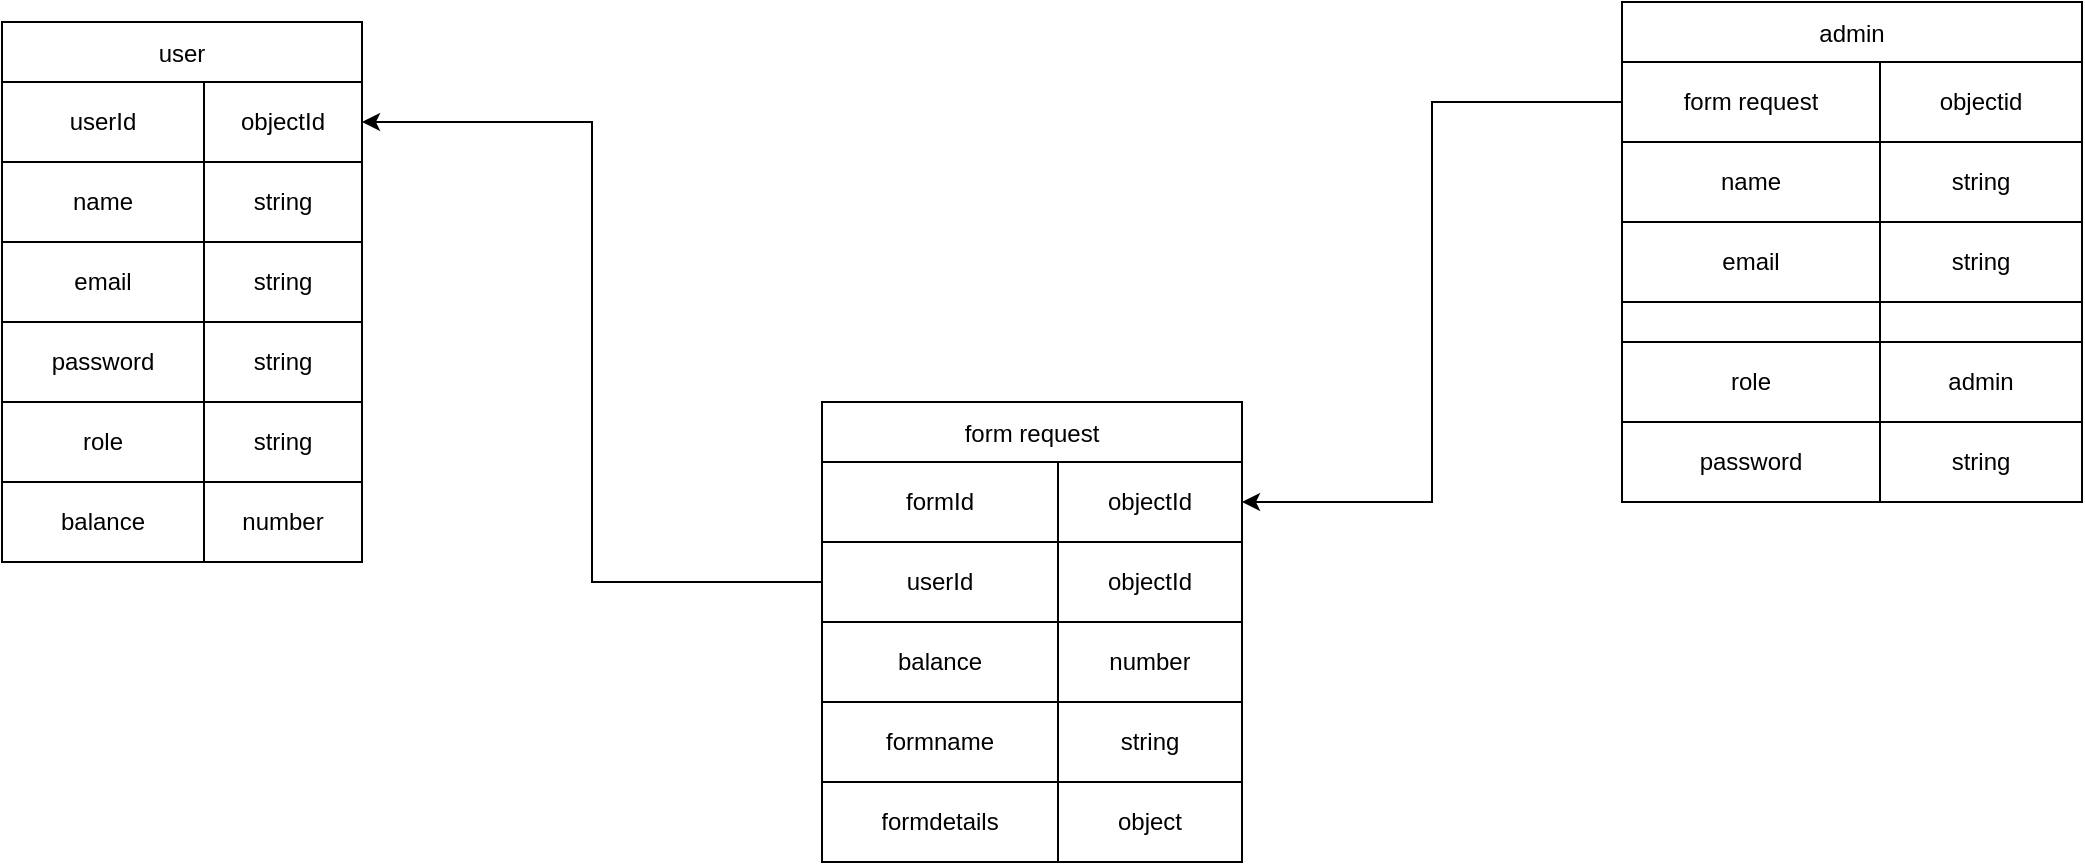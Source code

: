 <mxfile version="24.8.6">
  <diagram name="Page-1" id="-JleCfr5CJLuDCx_eIqq">
    <mxGraphModel dx="1434" dy="746" grid="1" gridSize="10" guides="1" tooltips="1" connect="1" arrows="1" fold="1" page="1" pageScale="1" pageWidth="1100" pageHeight="850" math="0" shadow="0">
      <root>
        <mxCell id="0" />
        <mxCell id="1" parent="0" />
        <mxCell id="At_B0cecfH9UpEj08aHi-1" value="user" style="shape=table;startSize=30;container=1;collapsible=0;childLayout=tableLayout;" vertex="1" parent="1">
          <mxGeometry x="20" y="100" width="180" height="270" as="geometry" />
        </mxCell>
        <mxCell id="At_B0cecfH9UpEj08aHi-2" value="" style="shape=tableRow;horizontal=0;startSize=0;swimlaneHead=0;swimlaneBody=0;strokeColor=inherit;top=0;left=0;bottom=0;right=0;collapsible=0;dropTarget=0;fillColor=none;points=[[0,0.5],[1,0.5]];portConstraint=eastwest;" vertex="1" parent="At_B0cecfH9UpEj08aHi-1">
          <mxGeometry y="30" width="180" height="40" as="geometry" />
        </mxCell>
        <mxCell id="At_B0cecfH9UpEj08aHi-3" value="userId" style="shape=partialRectangle;html=1;whiteSpace=wrap;connectable=0;strokeColor=inherit;overflow=hidden;fillColor=none;top=0;left=0;bottom=0;right=0;pointerEvents=1;" vertex="1" parent="At_B0cecfH9UpEj08aHi-2">
          <mxGeometry width="101" height="40" as="geometry">
            <mxRectangle width="101" height="40" as="alternateBounds" />
          </mxGeometry>
        </mxCell>
        <mxCell id="At_B0cecfH9UpEj08aHi-4" value="objectId" style="shape=partialRectangle;html=1;whiteSpace=wrap;connectable=0;strokeColor=inherit;overflow=hidden;fillColor=none;top=0;left=0;bottom=0;right=0;pointerEvents=1;" vertex="1" parent="At_B0cecfH9UpEj08aHi-2">
          <mxGeometry x="101" width="79" height="40" as="geometry">
            <mxRectangle width="79" height="40" as="alternateBounds" />
          </mxGeometry>
        </mxCell>
        <mxCell id="At_B0cecfH9UpEj08aHi-5" value="" style="shape=tableRow;horizontal=0;startSize=0;swimlaneHead=0;swimlaneBody=0;strokeColor=inherit;top=0;left=0;bottom=0;right=0;collapsible=0;dropTarget=0;fillColor=none;points=[[0,0.5],[1,0.5]];portConstraint=eastwest;" vertex="1" parent="At_B0cecfH9UpEj08aHi-1">
          <mxGeometry y="70" width="180" height="40" as="geometry" />
        </mxCell>
        <mxCell id="At_B0cecfH9UpEj08aHi-6" value="name" style="shape=partialRectangle;html=1;whiteSpace=wrap;connectable=0;strokeColor=inherit;overflow=hidden;fillColor=none;top=0;left=0;bottom=0;right=0;pointerEvents=1;" vertex="1" parent="At_B0cecfH9UpEj08aHi-5">
          <mxGeometry width="101" height="40" as="geometry">
            <mxRectangle width="101" height="40" as="alternateBounds" />
          </mxGeometry>
        </mxCell>
        <mxCell id="At_B0cecfH9UpEj08aHi-7" value="string" style="shape=partialRectangle;html=1;whiteSpace=wrap;connectable=0;strokeColor=inherit;overflow=hidden;fillColor=none;top=0;left=0;bottom=0;right=0;pointerEvents=1;" vertex="1" parent="At_B0cecfH9UpEj08aHi-5">
          <mxGeometry x="101" width="79" height="40" as="geometry">
            <mxRectangle width="79" height="40" as="alternateBounds" />
          </mxGeometry>
        </mxCell>
        <mxCell id="At_B0cecfH9UpEj08aHi-8" value="" style="shape=tableRow;horizontal=0;startSize=0;swimlaneHead=0;swimlaneBody=0;strokeColor=inherit;top=0;left=0;bottom=0;right=0;collapsible=0;dropTarget=0;fillColor=none;points=[[0,0.5],[1,0.5]];portConstraint=eastwest;" vertex="1" parent="At_B0cecfH9UpEj08aHi-1">
          <mxGeometry y="110" width="180" height="40" as="geometry" />
        </mxCell>
        <mxCell id="At_B0cecfH9UpEj08aHi-9" value="email" style="shape=partialRectangle;html=1;whiteSpace=wrap;connectable=0;strokeColor=inherit;overflow=hidden;fillColor=none;top=0;left=0;bottom=0;right=0;pointerEvents=1;" vertex="1" parent="At_B0cecfH9UpEj08aHi-8">
          <mxGeometry width="101" height="40" as="geometry">
            <mxRectangle width="101" height="40" as="alternateBounds" />
          </mxGeometry>
        </mxCell>
        <mxCell id="At_B0cecfH9UpEj08aHi-10" value="string" style="shape=partialRectangle;html=1;whiteSpace=wrap;connectable=0;strokeColor=inherit;overflow=hidden;fillColor=none;top=0;left=0;bottom=0;right=0;pointerEvents=1;" vertex="1" parent="At_B0cecfH9UpEj08aHi-8">
          <mxGeometry x="101" width="79" height="40" as="geometry">
            <mxRectangle width="79" height="40" as="alternateBounds" />
          </mxGeometry>
        </mxCell>
        <mxCell id="At_B0cecfH9UpEj08aHi-11" value="" style="shape=tableRow;horizontal=0;startSize=0;swimlaneHead=0;swimlaneBody=0;strokeColor=inherit;top=0;left=0;bottom=0;right=0;collapsible=0;dropTarget=0;fillColor=none;points=[[0,0.5],[1,0.5]];portConstraint=eastwest;" vertex="1" parent="At_B0cecfH9UpEj08aHi-1">
          <mxGeometry y="150" width="180" height="40" as="geometry" />
        </mxCell>
        <mxCell id="At_B0cecfH9UpEj08aHi-12" value="password" style="shape=partialRectangle;html=1;whiteSpace=wrap;connectable=0;strokeColor=inherit;overflow=hidden;fillColor=none;top=0;left=0;bottom=0;right=0;pointerEvents=1;" vertex="1" parent="At_B0cecfH9UpEj08aHi-11">
          <mxGeometry width="101" height="40" as="geometry">
            <mxRectangle width="101" height="40" as="alternateBounds" />
          </mxGeometry>
        </mxCell>
        <mxCell id="At_B0cecfH9UpEj08aHi-13" value="string" style="shape=partialRectangle;html=1;whiteSpace=wrap;connectable=0;strokeColor=inherit;overflow=hidden;fillColor=none;top=0;left=0;bottom=0;right=0;pointerEvents=1;" vertex="1" parent="At_B0cecfH9UpEj08aHi-11">
          <mxGeometry x="101" width="79" height="40" as="geometry">
            <mxRectangle width="79" height="40" as="alternateBounds" />
          </mxGeometry>
        </mxCell>
        <mxCell id="At_B0cecfH9UpEj08aHi-14" style="shape=tableRow;horizontal=0;startSize=0;swimlaneHead=0;swimlaneBody=0;strokeColor=inherit;top=0;left=0;bottom=0;right=0;collapsible=0;dropTarget=0;fillColor=none;points=[[0,0.5],[1,0.5]];portConstraint=eastwest;" vertex="1" parent="At_B0cecfH9UpEj08aHi-1">
          <mxGeometry y="190" width="180" height="40" as="geometry" />
        </mxCell>
        <mxCell id="At_B0cecfH9UpEj08aHi-15" value="role" style="shape=partialRectangle;html=1;whiteSpace=wrap;connectable=0;strokeColor=inherit;overflow=hidden;fillColor=none;top=0;left=0;bottom=0;right=0;pointerEvents=1;" vertex="1" parent="At_B0cecfH9UpEj08aHi-14">
          <mxGeometry width="101" height="40" as="geometry">
            <mxRectangle width="101" height="40" as="alternateBounds" />
          </mxGeometry>
        </mxCell>
        <mxCell id="At_B0cecfH9UpEj08aHi-16" value="string" style="shape=partialRectangle;html=1;whiteSpace=wrap;connectable=0;strokeColor=inherit;overflow=hidden;fillColor=none;top=0;left=0;bottom=0;right=0;pointerEvents=1;" vertex="1" parent="At_B0cecfH9UpEj08aHi-14">
          <mxGeometry x="101" width="79" height="40" as="geometry">
            <mxRectangle width="79" height="40" as="alternateBounds" />
          </mxGeometry>
        </mxCell>
        <mxCell id="At_B0cecfH9UpEj08aHi-17" style="shape=tableRow;horizontal=0;startSize=0;swimlaneHead=0;swimlaneBody=0;strokeColor=inherit;top=0;left=0;bottom=0;right=0;collapsible=0;dropTarget=0;fillColor=none;points=[[0,0.5],[1,0.5]];portConstraint=eastwest;" vertex="1" parent="At_B0cecfH9UpEj08aHi-1">
          <mxGeometry y="230" width="180" height="40" as="geometry" />
        </mxCell>
        <mxCell id="At_B0cecfH9UpEj08aHi-18" value="balance" style="shape=partialRectangle;html=1;whiteSpace=wrap;connectable=0;strokeColor=inherit;overflow=hidden;fillColor=none;top=0;left=0;bottom=0;right=0;pointerEvents=1;" vertex="1" parent="At_B0cecfH9UpEj08aHi-17">
          <mxGeometry width="101" height="40" as="geometry">
            <mxRectangle width="101" height="40" as="alternateBounds" />
          </mxGeometry>
        </mxCell>
        <mxCell id="At_B0cecfH9UpEj08aHi-19" value="number" style="shape=partialRectangle;html=1;whiteSpace=wrap;connectable=0;strokeColor=inherit;overflow=hidden;fillColor=none;top=0;left=0;bottom=0;right=0;pointerEvents=1;" vertex="1" parent="At_B0cecfH9UpEj08aHi-17">
          <mxGeometry x="101" width="79" height="40" as="geometry">
            <mxRectangle width="79" height="40" as="alternateBounds" />
          </mxGeometry>
        </mxCell>
        <mxCell id="At_B0cecfH9UpEj08aHi-20" value="form request" style="shape=table;startSize=30;container=1;collapsible=0;childLayout=tableLayout;" vertex="1" parent="1">
          <mxGeometry x="430" y="290" width="210" height="230" as="geometry" />
        </mxCell>
        <mxCell id="At_B0cecfH9UpEj08aHi-21" value="" style="shape=tableRow;horizontal=0;startSize=0;swimlaneHead=0;swimlaneBody=0;strokeColor=inherit;top=0;left=0;bottom=0;right=0;collapsible=0;dropTarget=0;fillColor=none;points=[[0,0.5],[1,0.5]];portConstraint=eastwest;" vertex="1" parent="At_B0cecfH9UpEj08aHi-20">
          <mxGeometry y="30" width="210" height="40" as="geometry" />
        </mxCell>
        <mxCell id="At_B0cecfH9UpEj08aHi-22" value="formId" style="shape=partialRectangle;html=1;whiteSpace=wrap;connectable=0;strokeColor=inherit;overflow=hidden;fillColor=none;top=0;left=0;bottom=0;right=0;pointerEvents=1;" vertex="1" parent="At_B0cecfH9UpEj08aHi-21">
          <mxGeometry width="118" height="40" as="geometry">
            <mxRectangle width="118" height="40" as="alternateBounds" />
          </mxGeometry>
        </mxCell>
        <mxCell id="At_B0cecfH9UpEj08aHi-23" value="objectId" style="shape=partialRectangle;html=1;whiteSpace=wrap;connectable=0;strokeColor=inherit;overflow=hidden;fillColor=none;top=0;left=0;bottom=0;right=0;pointerEvents=1;" vertex="1" parent="At_B0cecfH9UpEj08aHi-21">
          <mxGeometry x="118" width="92" height="40" as="geometry">
            <mxRectangle width="92" height="40" as="alternateBounds" />
          </mxGeometry>
        </mxCell>
        <mxCell id="At_B0cecfH9UpEj08aHi-24" value="" style="shape=tableRow;horizontal=0;startSize=0;swimlaneHead=0;swimlaneBody=0;strokeColor=inherit;top=0;left=0;bottom=0;right=0;collapsible=0;dropTarget=0;fillColor=none;points=[[0,0.5],[1,0.5]];portConstraint=eastwest;" vertex="1" parent="At_B0cecfH9UpEj08aHi-20">
          <mxGeometry y="70" width="210" height="40" as="geometry" />
        </mxCell>
        <mxCell id="At_B0cecfH9UpEj08aHi-25" value="userId" style="shape=partialRectangle;html=1;whiteSpace=wrap;connectable=0;strokeColor=inherit;overflow=hidden;fillColor=none;top=0;left=0;bottom=0;right=0;pointerEvents=1;" vertex="1" parent="At_B0cecfH9UpEj08aHi-24">
          <mxGeometry width="118" height="40" as="geometry">
            <mxRectangle width="118" height="40" as="alternateBounds" />
          </mxGeometry>
        </mxCell>
        <mxCell id="At_B0cecfH9UpEj08aHi-26" value="objectId" style="shape=partialRectangle;html=1;whiteSpace=wrap;connectable=0;strokeColor=inherit;overflow=hidden;fillColor=none;top=0;left=0;bottom=0;right=0;pointerEvents=1;" vertex="1" parent="At_B0cecfH9UpEj08aHi-24">
          <mxGeometry x="118" width="92" height="40" as="geometry">
            <mxRectangle width="92" height="40" as="alternateBounds" />
          </mxGeometry>
        </mxCell>
        <mxCell id="At_B0cecfH9UpEj08aHi-27" value="" style="shape=tableRow;horizontal=0;startSize=0;swimlaneHead=0;swimlaneBody=0;strokeColor=inherit;top=0;left=0;bottom=0;right=0;collapsible=0;dropTarget=0;fillColor=none;points=[[0,0.5],[1,0.5]];portConstraint=eastwest;" vertex="1" parent="At_B0cecfH9UpEj08aHi-20">
          <mxGeometry y="110" width="210" height="40" as="geometry" />
        </mxCell>
        <mxCell id="At_B0cecfH9UpEj08aHi-28" value="balance" style="shape=partialRectangle;html=1;whiteSpace=wrap;connectable=0;strokeColor=inherit;overflow=hidden;fillColor=none;top=0;left=0;bottom=0;right=0;pointerEvents=1;" vertex="1" parent="At_B0cecfH9UpEj08aHi-27">
          <mxGeometry width="118" height="40" as="geometry">
            <mxRectangle width="118" height="40" as="alternateBounds" />
          </mxGeometry>
        </mxCell>
        <mxCell id="At_B0cecfH9UpEj08aHi-29" value="number" style="shape=partialRectangle;html=1;whiteSpace=wrap;connectable=0;strokeColor=inherit;overflow=hidden;fillColor=none;top=0;left=0;bottom=0;right=0;pointerEvents=1;" vertex="1" parent="At_B0cecfH9UpEj08aHi-27">
          <mxGeometry x="118" width="92" height="40" as="geometry">
            <mxRectangle width="92" height="40" as="alternateBounds" />
          </mxGeometry>
        </mxCell>
        <mxCell id="At_B0cecfH9UpEj08aHi-30" value="" style="shape=tableRow;horizontal=0;startSize=0;swimlaneHead=0;swimlaneBody=0;strokeColor=inherit;top=0;left=0;bottom=0;right=0;collapsible=0;dropTarget=0;fillColor=none;points=[[0,0.5],[1,0.5]];portConstraint=eastwest;" vertex="1" parent="At_B0cecfH9UpEj08aHi-20">
          <mxGeometry y="150" width="210" height="40" as="geometry" />
        </mxCell>
        <mxCell id="At_B0cecfH9UpEj08aHi-31" value="formname" style="shape=partialRectangle;html=1;whiteSpace=wrap;connectable=0;strokeColor=inherit;overflow=hidden;fillColor=none;top=0;left=0;bottom=0;right=0;pointerEvents=1;" vertex="1" parent="At_B0cecfH9UpEj08aHi-30">
          <mxGeometry width="118" height="40" as="geometry">
            <mxRectangle width="118" height="40" as="alternateBounds" />
          </mxGeometry>
        </mxCell>
        <mxCell id="At_B0cecfH9UpEj08aHi-32" value="string" style="shape=partialRectangle;html=1;whiteSpace=wrap;connectable=0;strokeColor=inherit;overflow=hidden;fillColor=none;top=0;left=0;bottom=0;right=0;pointerEvents=1;" vertex="1" parent="At_B0cecfH9UpEj08aHi-30">
          <mxGeometry x="118" width="92" height="40" as="geometry">
            <mxRectangle width="92" height="40" as="alternateBounds" />
          </mxGeometry>
        </mxCell>
        <mxCell id="At_B0cecfH9UpEj08aHi-33" style="shape=tableRow;horizontal=0;startSize=0;swimlaneHead=0;swimlaneBody=0;strokeColor=inherit;top=0;left=0;bottom=0;right=0;collapsible=0;dropTarget=0;fillColor=none;points=[[0,0.5],[1,0.5]];portConstraint=eastwest;" vertex="1" parent="At_B0cecfH9UpEj08aHi-20">
          <mxGeometry y="190" width="210" height="40" as="geometry" />
        </mxCell>
        <mxCell id="At_B0cecfH9UpEj08aHi-34" value="formdetails" style="shape=partialRectangle;html=1;whiteSpace=wrap;connectable=0;strokeColor=inherit;overflow=hidden;fillColor=none;top=0;left=0;bottom=0;right=0;pointerEvents=1;" vertex="1" parent="At_B0cecfH9UpEj08aHi-33">
          <mxGeometry width="118" height="40" as="geometry">
            <mxRectangle width="118" height="40" as="alternateBounds" />
          </mxGeometry>
        </mxCell>
        <mxCell id="At_B0cecfH9UpEj08aHi-35" value="object" style="shape=partialRectangle;html=1;whiteSpace=wrap;connectable=0;strokeColor=inherit;overflow=hidden;fillColor=none;top=0;left=0;bottom=0;right=0;pointerEvents=1;" vertex="1" parent="At_B0cecfH9UpEj08aHi-33">
          <mxGeometry x="118" width="92" height="40" as="geometry">
            <mxRectangle width="92" height="40" as="alternateBounds" />
          </mxGeometry>
        </mxCell>
        <mxCell id="At_B0cecfH9UpEj08aHi-36" style="edgeStyle=orthogonalEdgeStyle;rounded=0;orthogonalLoop=1;jettySize=auto;html=1;entryX=1;entryY=0.5;entryDx=0;entryDy=0;" edge="1" parent="1" source="At_B0cecfH9UpEj08aHi-24" target="At_B0cecfH9UpEj08aHi-2">
          <mxGeometry relative="1" as="geometry" />
        </mxCell>
        <mxCell id="At_B0cecfH9UpEj08aHi-37" value="admin" style="shape=table;startSize=30;container=1;collapsible=0;childLayout=tableLayout;" vertex="1" parent="1">
          <mxGeometry x="830" y="90" width="230" height="250" as="geometry" />
        </mxCell>
        <mxCell id="At_B0cecfH9UpEj08aHi-38" value="" style="shape=tableRow;horizontal=0;startSize=0;swimlaneHead=0;swimlaneBody=0;strokeColor=inherit;top=0;left=0;bottom=0;right=0;collapsible=0;dropTarget=0;fillColor=none;points=[[0,0.5],[1,0.5]];portConstraint=eastwest;" vertex="1" parent="At_B0cecfH9UpEj08aHi-37">
          <mxGeometry y="30" width="230" height="40" as="geometry" />
        </mxCell>
        <mxCell id="At_B0cecfH9UpEj08aHi-39" value="form request" style="shape=partialRectangle;html=1;whiteSpace=wrap;connectable=0;strokeColor=inherit;overflow=hidden;fillColor=none;top=0;left=0;bottom=0;right=0;pointerEvents=1;" vertex="1" parent="At_B0cecfH9UpEj08aHi-38">
          <mxGeometry width="129" height="40" as="geometry">
            <mxRectangle width="129" height="40" as="alternateBounds" />
          </mxGeometry>
        </mxCell>
        <mxCell id="At_B0cecfH9UpEj08aHi-40" value="objectid" style="shape=partialRectangle;html=1;whiteSpace=wrap;connectable=0;strokeColor=inherit;overflow=hidden;fillColor=none;top=0;left=0;bottom=0;right=0;pointerEvents=1;" vertex="1" parent="At_B0cecfH9UpEj08aHi-38">
          <mxGeometry x="129" width="101" height="40" as="geometry">
            <mxRectangle width="101" height="40" as="alternateBounds" />
          </mxGeometry>
        </mxCell>
        <mxCell id="At_B0cecfH9UpEj08aHi-41" value="" style="shape=tableRow;horizontal=0;startSize=0;swimlaneHead=0;swimlaneBody=0;strokeColor=inherit;top=0;left=0;bottom=0;right=0;collapsible=0;dropTarget=0;fillColor=none;points=[[0,0.5],[1,0.5]];portConstraint=eastwest;" vertex="1" parent="At_B0cecfH9UpEj08aHi-37">
          <mxGeometry y="70" width="230" height="40" as="geometry" />
        </mxCell>
        <mxCell id="At_B0cecfH9UpEj08aHi-42" value="name" style="shape=partialRectangle;html=1;whiteSpace=wrap;connectable=0;strokeColor=inherit;overflow=hidden;fillColor=none;top=0;left=0;bottom=0;right=0;pointerEvents=1;" vertex="1" parent="At_B0cecfH9UpEj08aHi-41">
          <mxGeometry width="129" height="40" as="geometry">
            <mxRectangle width="129" height="40" as="alternateBounds" />
          </mxGeometry>
        </mxCell>
        <mxCell id="At_B0cecfH9UpEj08aHi-43" value="string" style="shape=partialRectangle;html=1;whiteSpace=wrap;connectable=0;strokeColor=inherit;overflow=hidden;fillColor=none;top=0;left=0;bottom=0;right=0;pointerEvents=1;" vertex="1" parent="At_B0cecfH9UpEj08aHi-41">
          <mxGeometry x="129" width="101" height="40" as="geometry">
            <mxRectangle width="101" height="40" as="alternateBounds" />
          </mxGeometry>
        </mxCell>
        <mxCell id="At_B0cecfH9UpEj08aHi-44" value="" style="shape=tableRow;horizontal=0;startSize=0;swimlaneHead=0;swimlaneBody=0;strokeColor=inherit;top=0;left=0;bottom=0;right=0;collapsible=0;dropTarget=0;fillColor=none;points=[[0,0.5],[1,0.5]];portConstraint=eastwest;" vertex="1" parent="At_B0cecfH9UpEj08aHi-37">
          <mxGeometry y="110" width="230" height="40" as="geometry" />
        </mxCell>
        <mxCell id="At_B0cecfH9UpEj08aHi-45" value="email" style="shape=partialRectangle;html=1;whiteSpace=wrap;connectable=0;strokeColor=inherit;overflow=hidden;fillColor=none;top=0;left=0;bottom=0;right=0;pointerEvents=1;" vertex="1" parent="At_B0cecfH9UpEj08aHi-44">
          <mxGeometry width="129" height="40" as="geometry">
            <mxRectangle width="129" height="40" as="alternateBounds" />
          </mxGeometry>
        </mxCell>
        <mxCell id="At_B0cecfH9UpEj08aHi-46" value="string" style="shape=partialRectangle;html=1;whiteSpace=wrap;connectable=0;strokeColor=inherit;overflow=hidden;fillColor=none;top=0;left=0;bottom=0;right=0;pointerEvents=1;" vertex="1" parent="At_B0cecfH9UpEj08aHi-44">
          <mxGeometry x="129" width="101" height="40" as="geometry">
            <mxRectangle width="101" height="40" as="alternateBounds" />
          </mxGeometry>
        </mxCell>
        <mxCell id="At_B0cecfH9UpEj08aHi-47" value="" style="shape=tableRow;horizontal=0;startSize=0;swimlaneHead=0;swimlaneBody=0;strokeColor=inherit;top=0;left=0;bottom=0;right=0;collapsible=0;dropTarget=0;fillColor=none;points=[[0,0.5],[1,0.5]];portConstraint=eastwest;" vertex="1" parent="At_B0cecfH9UpEj08aHi-37">
          <mxGeometry y="150" width="230" height="20" as="geometry" />
        </mxCell>
        <mxCell id="At_B0cecfH9UpEj08aHi-48" value="" style="shape=partialRectangle;html=1;whiteSpace=wrap;connectable=0;strokeColor=inherit;overflow=hidden;fillColor=none;top=0;left=0;bottom=0;right=0;pointerEvents=1;" vertex="1" parent="At_B0cecfH9UpEj08aHi-47">
          <mxGeometry width="129" height="20" as="geometry">
            <mxRectangle width="129" height="20" as="alternateBounds" />
          </mxGeometry>
        </mxCell>
        <mxCell id="At_B0cecfH9UpEj08aHi-49" value="" style="shape=partialRectangle;html=1;whiteSpace=wrap;connectable=0;strokeColor=inherit;overflow=hidden;fillColor=none;top=0;left=0;bottom=0;right=0;pointerEvents=1;" vertex="1" parent="At_B0cecfH9UpEj08aHi-47">
          <mxGeometry x="129" width="101" height="20" as="geometry">
            <mxRectangle width="101" height="20" as="alternateBounds" />
          </mxGeometry>
        </mxCell>
        <mxCell id="At_B0cecfH9UpEj08aHi-50" style="shape=tableRow;horizontal=0;startSize=0;swimlaneHead=0;swimlaneBody=0;strokeColor=inherit;top=0;left=0;bottom=0;right=0;collapsible=0;dropTarget=0;fillColor=none;points=[[0,0.5],[1,0.5]];portConstraint=eastwest;" vertex="1" parent="At_B0cecfH9UpEj08aHi-37">
          <mxGeometry y="170" width="230" height="40" as="geometry" />
        </mxCell>
        <mxCell id="At_B0cecfH9UpEj08aHi-51" value="role" style="shape=partialRectangle;html=1;whiteSpace=wrap;connectable=0;strokeColor=inherit;overflow=hidden;fillColor=none;top=0;left=0;bottom=0;right=0;pointerEvents=1;" vertex="1" parent="At_B0cecfH9UpEj08aHi-50">
          <mxGeometry width="129" height="40" as="geometry">
            <mxRectangle width="129" height="40" as="alternateBounds" />
          </mxGeometry>
        </mxCell>
        <mxCell id="At_B0cecfH9UpEj08aHi-52" value="admin" style="shape=partialRectangle;html=1;whiteSpace=wrap;connectable=0;strokeColor=inherit;overflow=hidden;fillColor=none;top=0;left=0;bottom=0;right=0;pointerEvents=1;" vertex="1" parent="At_B0cecfH9UpEj08aHi-50">
          <mxGeometry x="129" width="101" height="40" as="geometry">
            <mxRectangle width="101" height="40" as="alternateBounds" />
          </mxGeometry>
        </mxCell>
        <mxCell id="At_B0cecfH9UpEj08aHi-53" style="shape=tableRow;horizontal=0;startSize=0;swimlaneHead=0;swimlaneBody=0;strokeColor=inherit;top=0;left=0;bottom=0;right=0;collapsible=0;dropTarget=0;fillColor=none;points=[[0,0.5],[1,0.5]];portConstraint=eastwest;" vertex="1" parent="At_B0cecfH9UpEj08aHi-37">
          <mxGeometry y="210" width="230" height="40" as="geometry" />
        </mxCell>
        <mxCell id="At_B0cecfH9UpEj08aHi-54" value="password" style="shape=partialRectangle;html=1;whiteSpace=wrap;connectable=0;strokeColor=inherit;overflow=hidden;fillColor=none;top=0;left=0;bottom=0;right=0;pointerEvents=1;" vertex="1" parent="At_B0cecfH9UpEj08aHi-53">
          <mxGeometry width="129" height="40" as="geometry">
            <mxRectangle width="129" height="40" as="alternateBounds" />
          </mxGeometry>
        </mxCell>
        <mxCell id="At_B0cecfH9UpEj08aHi-55" value="string" style="shape=partialRectangle;html=1;whiteSpace=wrap;connectable=0;strokeColor=inherit;overflow=hidden;fillColor=none;top=0;left=0;bottom=0;right=0;pointerEvents=1;" vertex="1" parent="At_B0cecfH9UpEj08aHi-53">
          <mxGeometry x="129" width="101" height="40" as="geometry">
            <mxRectangle width="101" height="40" as="alternateBounds" />
          </mxGeometry>
        </mxCell>
        <mxCell id="At_B0cecfH9UpEj08aHi-56" style="edgeStyle=orthogonalEdgeStyle;rounded=0;orthogonalLoop=1;jettySize=auto;html=1;entryX=1;entryY=0.5;entryDx=0;entryDy=0;" edge="1" parent="1" source="At_B0cecfH9UpEj08aHi-38" target="At_B0cecfH9UpEj08aHi-21">
          <mxGeometry relative="1" as="geometry" />
        </mxCell>
      </root>
    </mxGraphModel>
  </diagram>
</mxfile>
